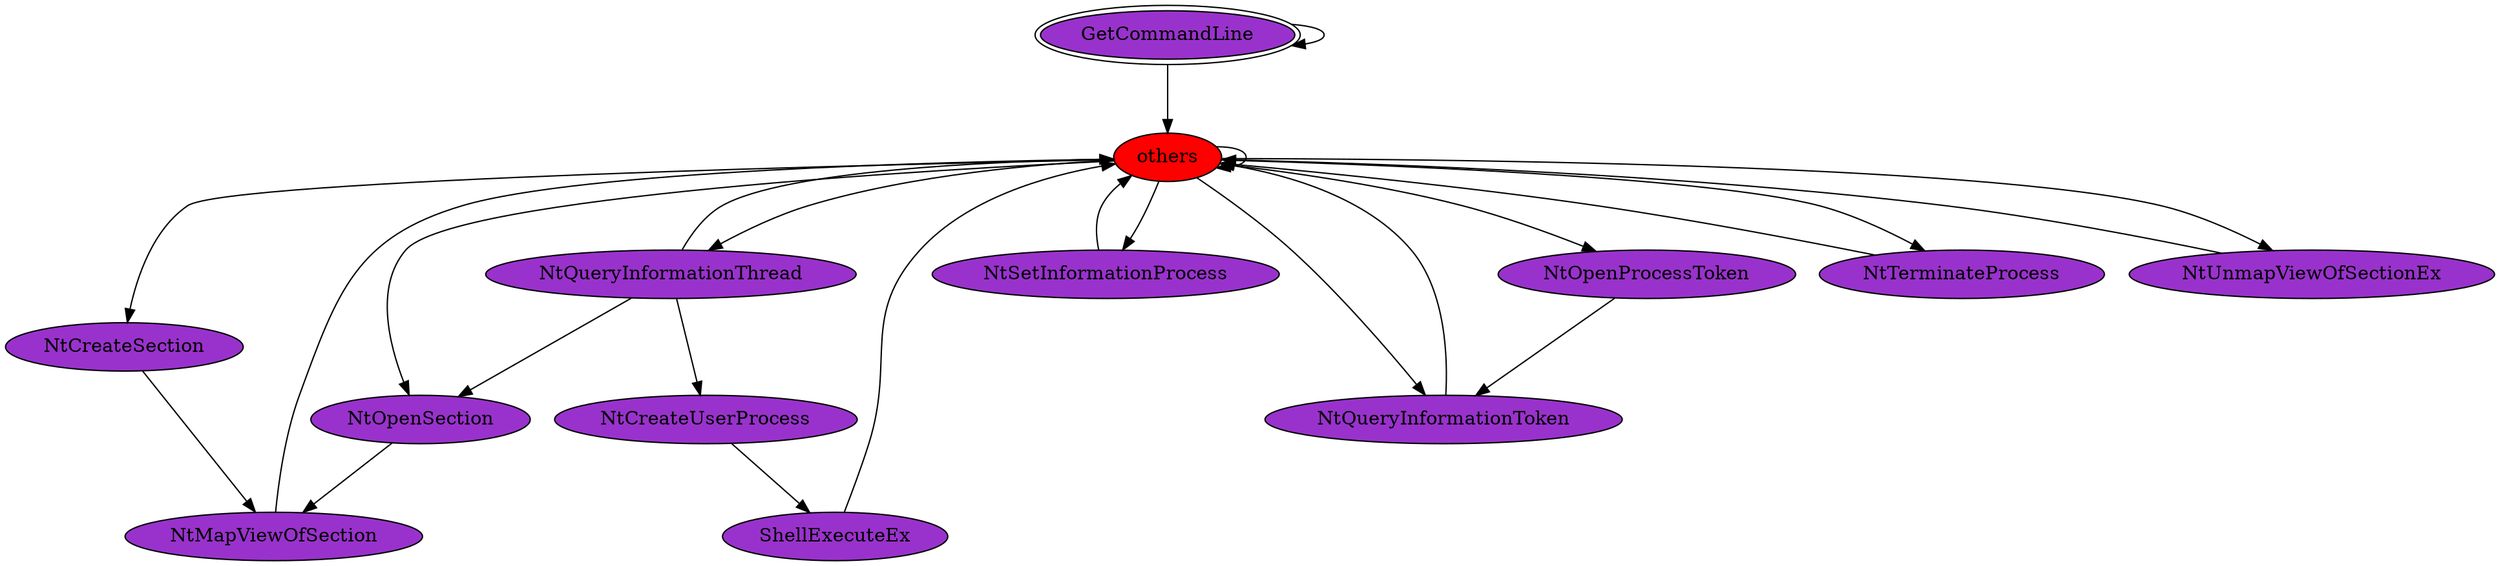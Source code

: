 digraph "./REPORTS/6160/API_PER_CATEGORY/ShellExecute.exe_924_Processes_API_per_Category_Transition_Matrix" {
	GetCommandLine [label=GetCommandLine fillcolor=darkorchid peripheries=2 style=filled]
	GetCommandLine -> GetCommandLine [label=0.5 fontcolor=white]
	others [label=others fillcolor=red style=filled]
	GetCommandLine -> others [label=0.5 fontcolor=white]
	others -> others [label=0.9083 fontcolor=white]
	NtQueryInformationThread [label=NtQueryInformationThread fillcolor=darkorchid style=filled]
	others -> NtQueryInformationThread [label=0.0056 fontcolor=white]
	NtOpenSection [label=NtOpenSection fillcolor=darkorchid style=filled]
	others -> NtOpenSection [label=0.0011 fontcolor=white]
	NtSetInformationProcess [label=NtSetInformationProcess fillcolor=darkorchid style=filled]
	others -> NtSetInformationProcess [label=0.0011 fontcolor=white]
	NtQueryInformationToken [label=NtQueryInformationToken fillcolor=darkorchid style=filled]
	others -> NtQueryInformationToken [label=0.0727 fontcolor=white]
	NtCreateSection [label=NtCreateSection fillcolor=darkorchid style=filled]
	others -> NtCreateSection [label=0.0011 fontcolor=white]
	NtOpenProcessToken [label=NtOpenProcessToken fillcolor=darkorchid style=filled]
	others -> NtOpenProcessToken [label=0.0022 fontcolor=white]
	NtTerminateProcess [label=NtTerminateProcess fillcolor=darkorchid style=filled]
	others -> NtTerminateProcess [label=0.0022 fontcolor=white]
	NtUnmapViewOfSectionEx [label=NtUnmapViewOfSectionEx fillcolor=darkorchid style=filled]
	others -> NtUnmapViewOfSectionEx [label=0.0056 fontcolor=white]
	NtQueryInformationThread -> others [label=0.6 fontcolor=white]
	NtQueryInformationThread -> NtOpenSection [label=0.2 fontcolor=white]
	NtCreateUserProcess [label=NtCreateUserProcess fillcolor=darkorchid style=filled]
	NtQueryInformationThread -> NtCreateUserProcess [label=0.2 fontcolor=white]
	NtMapViewOfSection [label=NtMapViewOfSection fillcolor=darkorchid style=filled]
	NtOpenSection -> NtMapViewOfSection [label=1.0 fontcolor=white]
	NtMapViewOfSection -> others [label=1.0 fontcolor=white]
	NtSetInformationProcess -> others [label=1.0 fontcolor=white]
	NtQueryInformationToken -> others [label=1.0 fontcolor=white]
	NtCreateSection -> NtMapViewOfSection [label=1.0 fontcolor=white]
	NtOpenProcessToken -> NtQueryInformationToken [label=1.0 fontcolor=white]
	ShellExecuteEx [label=ShellExecuteEx fillcolor=darkorchid style=filled]
	NtCreateUserProcess -> ShellExecuteEx [label=1.0 fontcolor=white]
	ShellExecuteEx -> others [label=1.0 fontcolor=white]
	NtTerminateProcess -> others [label=1.0 fontcolor=white]
	NtUnmapViewOfSectionEx -> others [label=1.0 fontcolor=white]
}
